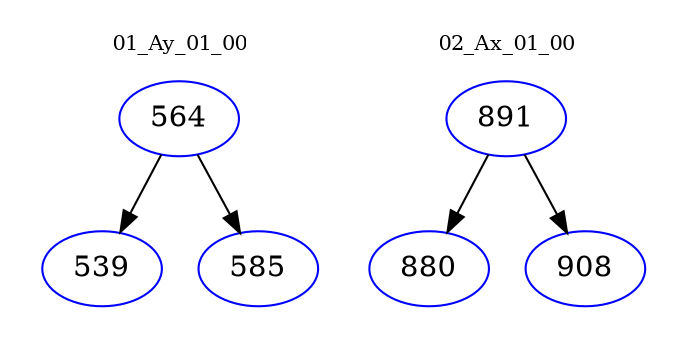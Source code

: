 digraph{
subgraph cluster_0 {
color = white
label = "01_Ay_01_00";
fontsize=10;
T0_564 [label="564", color="blue"]
T0_564 -> T0_539 [color="black"]
T0_539 [label="539", color="blue"]
T0_564 -> T0_585 [color="black"]
T0_585 [label="585", color="blue"]
}
subgraph cluster_1 {
color = white
label = "02_Ax_01_00";
fontsize=10;
T1_891 [label="891", color="blue"]
T1_891 -> T1_880 [color="black"]
T1_880 [label="880", color="blue"]
T1_891 -> T1_908 [color="black"]
T1_908 [label="908", color="blue"]
}
}
